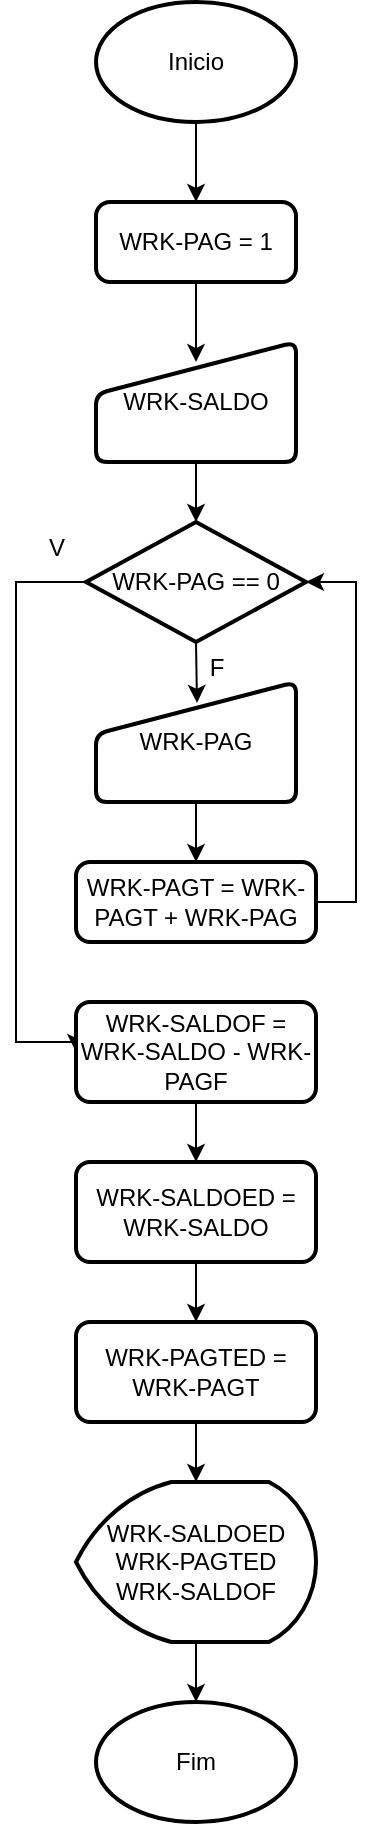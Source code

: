 <mxfile version="26.0.14">
  <diagram name="Página-1" id="YE0Q7Si3fETUAlt0uuAF">
    <mxGraphModel dx="1243" dy="622" grid="1" gridSize="10" guides="1" tooltips="1" connect="1" arrows="1" fold="1" page="1" pageScale="1" pageWidth="827" pageHeight="1169" math="0" shadow="0">
      <root>
        <mxCell id="0" />
        <mxCell id="1" parent="0" />
        <mxCell id="W6dlV7Ku1eB_zl5zrXaN-6" style="edgeStyle=orthogonalEdgeStyle;rounded=0;orthogonalLoop=1;jettySize=auto;html=1;exitX=0.5;exitY=1;exitDx=0;exitDy=0;exitPerimeter=0;entryX=0.5;entryY=0;entryDx=0;entryDy=0;" edge="1" parent="1" source="W6dlV7Ku1eB_zl5zrXaN-3" target="W6dlV7Ku1eB_zl5zrXaN-5">
          <mxGeometry relative="1" as="geometry" />
        </mxCell>
        <mxCell id="W6dlV7Ku1eB_zl5zrXaN-3" value="Inicio" style="strokeWidth=2;html=1;shape=mxgraph.flowchart.start_1;whiteSpace=wrap;" vertex="1" parent="1">
          <mxGeometry x="350" y="10" width="100" height="60" as="geometry" />
        </mxCell>
        <mxCell id="W6dlV7Ku1eB_zl5zrXaN-4" value="Fim" style="strokeWidth=2;html=1;shape=mxgraph.flowchart.start_1;whiteSpace=wrap;" vertex="1" parent="1">
          <mxGeometry x="350" y="860" width="100" height="60" as="geometry" />
        </mxCell>
        <mxCell id="W6dlV7Ku1eB_zl5zrXaN-5" value="WRK-PAG = 1" style="rounded=1;whiteSpace=wrap;html=1;absoluteArcSize=1;arcSize=14;strokeWidth=2;" vertex="1" parent="1">
          <mxGeometry x="350" y="110" width="100" height="40" as="geometry" />
        </mxCell>
        <mxCell id="W6dlV7Ku1eB_zl5zrXaN-7" value="WRK-SALDO" style="html=1;strokeWidth=2;shape=manualInput;whiteSpace=wrap;rounded=1;size=26;arcSize=11;" vertex="1" parent="1">
          <mxGeometry x="350" y="180" width="100" height="60" as="geometry" />
        </mxCell>
        <mxCell id="W6dlV7Ku1eB_zl5zrXaN-8" style="edgeStyle=orthogonalEdgeStyle;rounded=0;orthogonalLoop=1;jettySize=auto;html=1;exitX=0.5;exitY=1;exitDx=0;exitDy=0;entryX=0.5;entryY=0.167;entryDx=0;entryDy=0;entryPerimeter=0;" edge="1" parent="1" source="W6dlV7Ku1eB_zl5zrXaN-5" target="W6dlV7Ku1eB_zl5zrXaN-7">
          <mxGeometry relative="1" as="geometry" />
        </mxCell>
        <mxCell id="W6dlV7Ku1eB_zl5zrXaN-19" style="edgeStyle=orthogonalEdgeStyle;rounded=0;orthogonalLoop=1;jettySize=auto;html=1;exitX=0;exitY=0.5;exitDx=0;exitDy=0;exitPerimeter=0;entryX=0;entryY=0.5;entryDx=0;entryDy=0;" edge="1" parent="1" source="W6dlV7Ku1eB_zl5zrXaN-9" target="W6dlV7Ku1eB_zl5zrXaN-17">
          <mxGeometry relative="1" as="geometry">
            <Array as="points">
              <mxPoint x="310" y="300" />
              <mxPoint x="310" y="530" />
            </Array>
          </mxGeometry>
        </mxCell>
        <mxCell id="W6dlV7Ku1eB_zl5zrXaN-9" value="WRK-PAG == 0" style="strokeWidth=2;html=1;shape=mxgraph.flowchart.decision;whiteSpace=wrap;" vertex="1" parent="1">
          <mxGeometry x="345" y="270" width="110" height="60" as="geometry" />
        </mxCell>
        <mxCell id="W6dlV7Ku1eB_zl5zrXaN-10" style="edgeStyle=orthogonalEdgeStyle;rounded=0;orthogonalLoop=1;jettySize=auto;html=1;exitX=0.5;exitY=1;exitDx=0;exitDy=0;entryX=0.5;entryY=0;entryDx=0;entryDy=0;entryPerimeter=0;" edge="1" parent="1" source="W6dlV7Ku1eB_zl5zrXaN-7" target="W6dlV7Ku1eB_zl5zrXaN-9">
          <mxGeometry relative="1" as="geometry" />
        </mxCell>
        <mxCell id="W6dlV7Ku1eB_zl5zrXaN-16" style="edgeStyle=orthogonalEdgeStyle;rounded=0;orthogonalLoop=1;jettySize=auto;html=1;exitX=0.5;exitY=1;exitDx=0;exitDy=0;entryX=0.5;entryY=0;entryDx=0;entryDy=0;" edge="1" parent="1" source="W6dlV7Ku1eB_zl5zrXaN-12" target="W6dlV7Ku1eB_zl5zrXaN-15">
          <mxGeometry relative="1" as="geometry" />
        </mxCell>
        <mxCell id="W6dlV7Ku1eB_zl5zrXaN-12" value="WRK-PAG" style="html=1;strokeWidth=2;shape=manualInput;whiteSpace=wrap;rounded=1;size=26;arcSize=11;" vertex="1" parent="1">
          <mxGeometry x="350" y="350" width="100" height="60" as="geometry" />
        </mxCell>
        <mxCell id="W6dlV7Ku1eB_zl5zrXaN-13" style="edgeStyle=orthogonalEdgeStyle;rounded=0;orthogonalLoop=1;jettySize=auto;html=1;exitX=0.5;exitY=1;exitDx=0;exitDy=0;exitPerimeter=0;entryX=0.505;entryY=0.174;entryDx=0;entryDy=0;entryPerimeter=0;" edge="1" parent="1" source="W6dlV7Ku1eB_zl5zrXaN-9" target="W6dlV7Ku1eB_zl5zrXaN-12">
          <mxGeometry relative="1" as="geometry" />
        </mxCell>
        <mxCell id="W6dlV7Ku1eB_zl5zrXaN-15" value="WRK-PAGT = WRK-PAGT + WRK-PAG" style="rounded=1;whiteSpace=wrap;html=1;absoluteArcSize=1;arcSize=14;strokeWidth=2;" vertex="1" parent="1">
          <mxGeometry x="340" y="440" width="120" height="40" as="geometry" />
        </mxCell>
        <mxCell id="W6dlV7Ku1eB_zl5zrXaN-23" style="edgeStyle=orthogonalEdgeStyle;rounded=0;orthogonalLoop=1;jettySize=auto;html=1;exitX=0.5;exitY=1;exitDx=0;exitDy=0;entryX=0.5;entryY=0;entryDx=0;entryDy=0;" edge="1" parent="1" source="W6dlV7Ku1eB_zl5zrXaN-17" target="W6dlV7Ku1eB_zl5zrXaN-22">
          <mxGeometry relative="1" as="geometry" />
        </mxCell>
        <mxCell id="W6dlV7Ku1eB_zl5zrXaN-17" value="WRK-SALDOF = WRK-SALDO - WRK-PAGF" style="rounded=1;whiteSpace=wrap;html=1;absoluteArcSize=1;arcSize=14;strokeWidth=2;" vertex="1" parent="1">
          <mxGeometry x="340" y="510" width="120" height="50" as="geometry" />
        </mxCell>
        <mxCell id="W6dlV7Ku1eB_zl5zrXaN-18" style="edgeStyle=orthogonalEdgeStyle;rounded=0;orthogonalLoop=1;jettySize=auto;html=1;exitX=1;exitY=0.5;exitDx=0;exitDy=0;entryX=1;entryY=0.5;entryDx=0;entryDy=0;entryPerimeter=0;" edge="1" parent="1" source="W6dlV7Ku1eB_zl5zrXaN-15" target="W6dlV7Ku1eB_zl5zrXaN-9">
          <mxGeometry relative="1" as="geometry" />
        </mxCell>
        <mxCell id="W6dlV7Ku1eB_zl5zrXaN-20" value="V" style="text;html=1;align=center;verticalAlign=middle;resizable=0;points=[];autosize=1;strokeColor=none;fillColor=none;" vertex="1" parent="1">
          <mxGeometry x="315" y="268" width="30" height="30" as="geometry" />
        </mxCell>
        <mxCell id="W6dlV7Ku1eB_zl5zrXaN-21" value="F" style="text;html=1;align=center;verticalAlign=middle;resizable=0;points=[];autosize=1;strokeColor=none;fillColor=none;" vertex="1" parent="1">
          <mxGeometry x="395" y="328" width="30" height="30" as="geometry" />
        </mxCell>
        <mxCell id="W6dlV7Ku1eB_zl5zrXaN-25" style="edgeStyle=orthogonalEdgeStyle;rounded=0;orthogonalLoop=1;jettySize=auto;html=1;exitX=0.5;exitY=1;exitDx=0;exitDy=0;entryX=0.5;entryY=0;entryDx=0;entryDy=0;" edge="1" parent="1" source="W6dlV7Ku1eB_zl5zrXaN-22" target="W6dlV7Ku1eB_zl5zrXaN-24">
          <mxGeometry relative="1" as="geometry" />
        </mxCell>
        <mxCell id="W6dlV7Ku1eB_zl5zrXaN-22" value="WRK-SALDOED = WRK-SALDO" style="rounded=1;whiteSpace=wrap;html=1;absoluteArcSize=1;arcSize=14;strokeWidth=2;" vertex="1" parent="1">
          <mxGeometry x="340" y="590" width="120" height="50" as="geometry" />
        </mxCell>
        <mxCell id="W6dlV7Ku1eB_zl5zrXaN-24" value="WRK-PAGTED = WRK-PAGT" style="rounded=1;whiteSpace=wrap;html=1;absoluteArcSize=1;arcSize=14;strokeWidth=2;" vertex="1" parent="1">
          <mxGeometry x="340" y="670" width="120" height="50" as="geometry" />
        </mxCell>
        <mxCell id="W6dlV7Ku1eB_zl5zrXaN-27" value="WRK-SALDOED&lt;div&gt;WRK-PAGTED&lt;/div&gt;&lt;div&gt;WRK-SALDOF&lt;/div&gt;" style="strokeWidth=2;html=1;shape=mxgraph.flowchart.display;whiteSpace=wrap;" vertex="1" parent="1">
          <mxGeometry x="340" y="750" width="120" height="80" as="geometry" />
        </mxCell>
        <mxCell id="W6dlV7Ku1eB_zl5zrXaN-28" style="edgeStyle=orthogonalEdgeStyle;rounded=0;orthogonalLoop=1;jettySize=auto;html=1;exitX=0.5;exitY=1;exitDx=0;exitDy=0;entryX=0.5;entryY=0;entryDx=0;entryDy=0;entryPerimeter=0;" edge="1" parent="1" source="W6dlV7Ku1eB_zl5zrXaN-24" target="W6dlV7Ku1eB_zl5zrXaN-27">
          <mxGeometry relative="1" as="geometry" />
        </mxCell>
        <mxCell id="W6dlV7Ku1eB_zl5zrXaN-29" style="edgeStyle=orthogonalEdgeStyle;rounded=0;orthogonalLoop=1;jettySize=auto;html=1;exitX=0.5;exitY=1;exitDx=0;exitDy=0;exitPerimeter=0;entryX=0.5;entryY=0;entryDx=0;entryDy=0;entryPerimeter=0;" edge="1" parent="1" source="W6dlV7Ku1eB_zl5zrXaN-27" target="W6dlV7Ku1eB_zl5zrXaN-4">
          <mxGeometry relative="1" as="geometry" />
        </mxCell>
      </root>
    </mxGraphModel>
  </diagram>
</mxfile>
